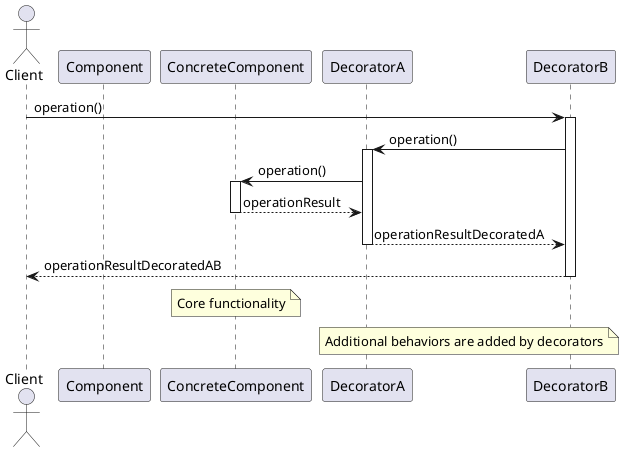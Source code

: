 @startuml DecoratorPatternSequenceDiagram

actor Client
participant "Component" as Component
participant "ConcreteComponent" as ConcreteComponent
participant "DecoratorA" as DecoratorA
participant "DecoratorB" as DecoratorB

Client -> DecoratorB : operation()
activate DecoratorB

DecoratorB -> DecoratorA : operation()
activate DecoratorA

DecoratorA -> ConcreteComponent : operation()
activate ConcreteComponent

ConcreteComponent --> DecoratorA : operationResult
deactivate ConcreteComponent

DecoratorA --> DecoratorB : operationResultDecoratedA
deactivate DecoratorA

DecoratorB --> Client : operationResultDecoratedAB
deactivate DecoratorB

note over ConcreteComponent : Core functionality
note over DecoratorA, DecoratorB : Additional behaviors are added by decorators

@enduml
